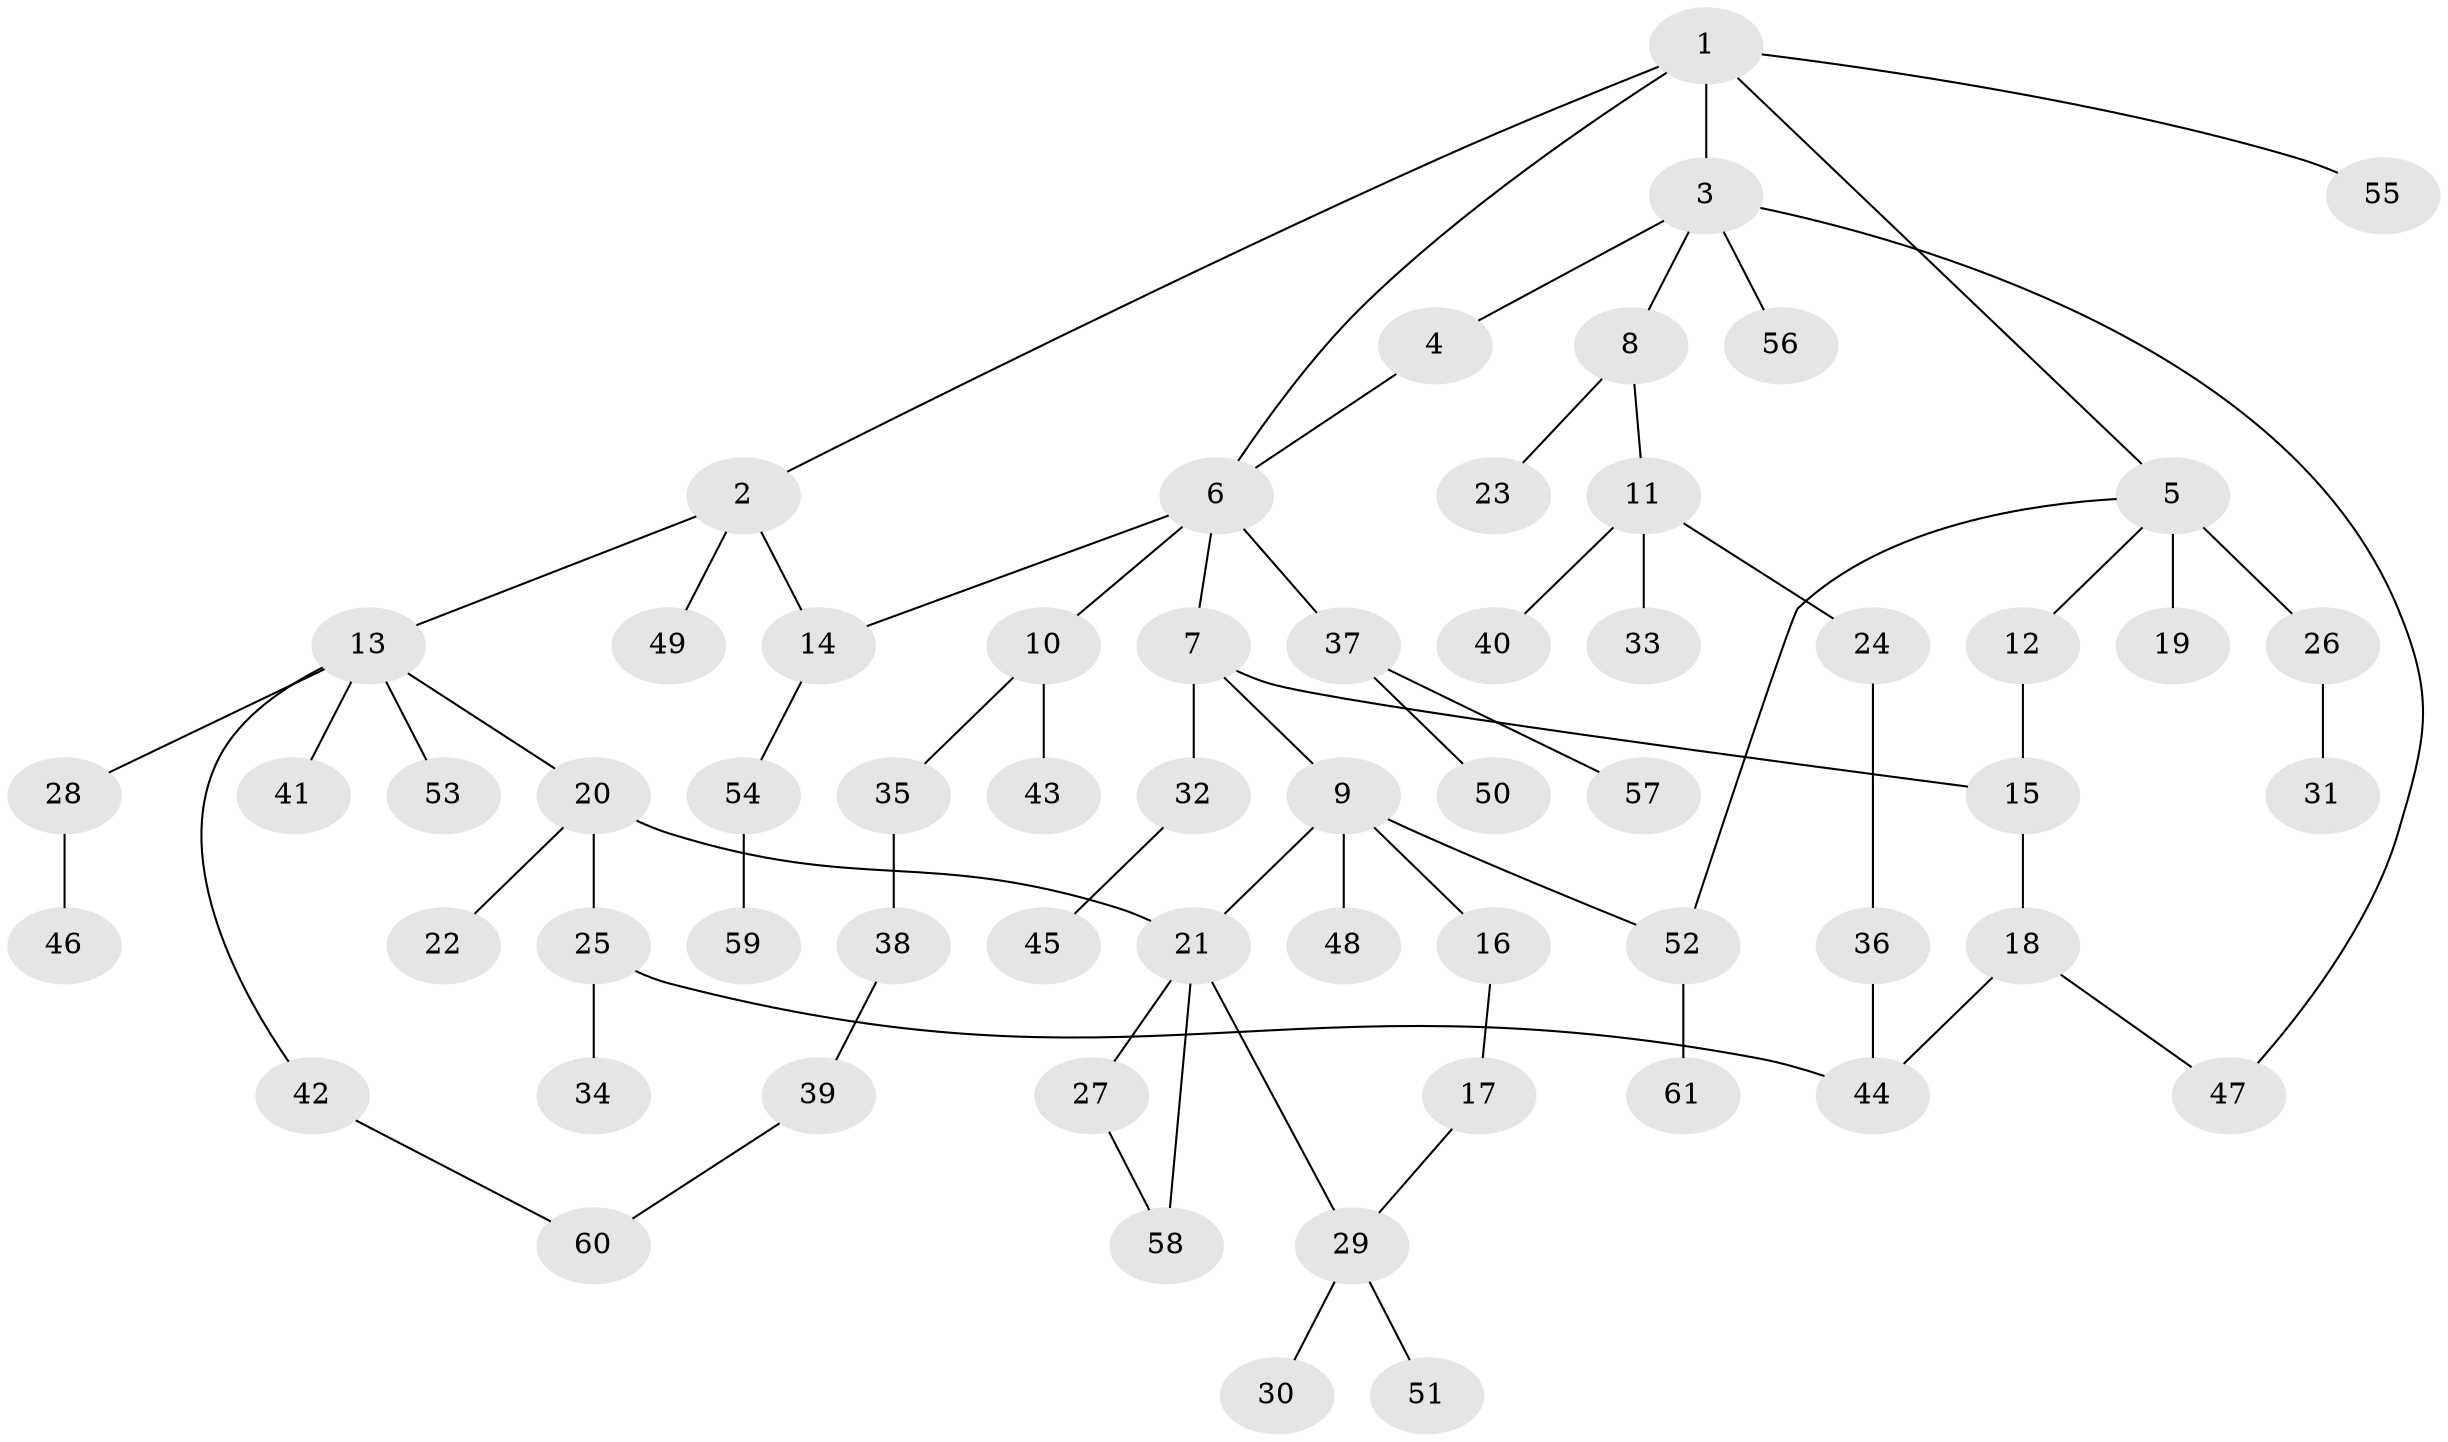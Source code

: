// coarse degree distribution, {5: 0.046511627906976744, 2: 0.32558139534883723, 6: 0.023255813953488372, 4: 0.13953488372093023, 3: 0.18604651162790697, 1: 0.27906976744186046}
// Generated by graph-tools (version 1.1) at 2025/36/03/04/25 23:36:08]
// undirected, 61 vertices, 71 edges
graph export_dot {
  node [color=gray90,style=filled];
  1;
  2;
  3;
  4;
  5;
  6;
  7;
  8;
  9;
  10;
  11;
  12;
  13;
  14;
  15;
  16;
  17;
  18;
  19;
  20;
  21;
  22;
  23;
  24;
  25;
  26;
  27;
  28;
  29;
  30;
  31;
  32;
  33;
  34;
  35;
  36;
  37;
  38;
  39;
  40;
  41;
  42;
  43;
  44;
  45;
  46;
  47;
  48;
  49;
  50;
  51;
  52;
  53;
  54;
  55;
  56;
  57;
  58;
  59;
  60;
  61;
  1 -- 2;
  1 -- 3;
  1 -- 5;
  1 -- 55;
  1 -- 6;
  2 -- 13;
  2 -- 49;
  2 -- 14;
  3 -- 4;
  3 -- 8;
  3 -- 47;
  3 -- 56;
  4 -- 6;
  5 -- 12;
  5 -- 19;
  5 -- 26;
  5 -- 52;
  6 -- 7;
  6 -- 10;
  6 -- 14;
  6 -- 37;
  7 -- 9;
  7 -- 15;
  7 -- 32;
  8 -- 11;
  8 -- 23;
  9 -- 16;
  9 -- 21;
  9 -- 48;
  9 -- 52;
  10 -- 35;
  10 -- 43;
  11 -- 24;
  11 -- 33;
  11 -- 40;
  12 -- 15;
  13 -- 20;
  13 -- 28;
  13 -- 41;
  13 -- 42;
  13 -- 53;
  14 -- 54;
  15 -- 18;
  16 -- 17;
  17 -- 29;
  18 -- 44;
  18 -- 47;
  20 -- 22;
  20 -- 25;
  20 -- 21;
  21 -- 27;
  21 -- 58;
  21 -- 29;
  24 -- 36;
  25 -- 34;
  25 -- 44;
  26 -- 31;
  27 -- 58;
  28 -- 46;
  29 -- 30;
  29 -- 51;
  32 -- 45;
  35 -- 38;
  36 -- 44;
  37 -- 50;
  37 -- 57;
  38 -- 39;
  39 -- 60;
  42 -- 60;
  52 -- 61;
  54 -- 59;
}
